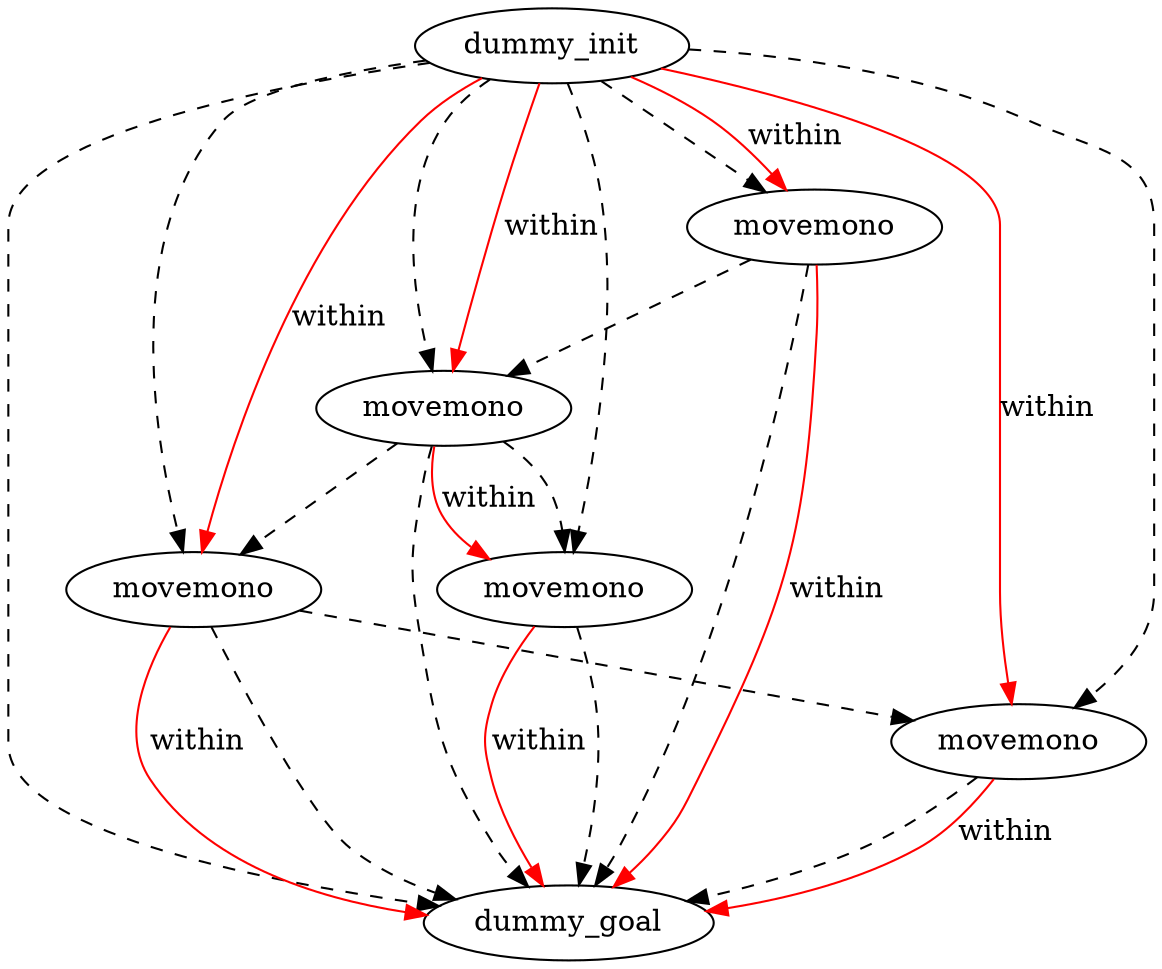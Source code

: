 digraph {
	"af501e71-ca3f-4357-1423-b29c378c8d32" [label=dummy_init]
	"751905b6-7497-14b8-ee88-7f490b9584bb" [label=dummy_goal]
	"63e8393a-edcb-6296-f776-22ee7a78de9b" [label=movemono]
	"8386d737-0c32-dc94-485a-b508a9b352ce" [label=movemono]
	"cfc2d1ad-2fb8-f0da-0ca9-82c70676676d" [label=movemono]
	"bc823ba0-2c34-8fbf-2c13-6a9cf28ffb4f" [label=movemono]
	"92efe88b-7916-123e-aae5-d356bd25e429" [label=movemono]
	"92efe88b-7916-123e-aae5-d356bd25e429" -> "751905b6-7497-14b8-ee88-7f490b9584bb" [color=black style=dashed]
	"af501e71-ca3f-4357-1423-b29c378c8d32" -> "63e8393a-edcb-6296-f776-22ee7a78de9b" [color=black style=dashed]
	"cfc2d1ad-2fb8-f0da-0ca9-82c70676676d" -> "63e8393a-edcb-6296-f776-22ee7a78de9b" [color=black style=dashed]
	"63e8393a-edcb-6296-f776-22ee7a78de9b" -> "751905b6-7497-14b8-ee88-7f490b9584bb" [color=black style=dashed]
	"af501e71-ca3f-4357-1423-b29c378c8d32" -> "92efe88b-7916-123e-aae5-d356bd25e429" [color=black style=dashed]
	"af501e71-ca3f-4357-1423-b29c378c8d32" -> "8386d737-0c32-dc94-485a-b508a9b352ce" [color=black style=dashed]
	"8386d737-0c32-dc94-485a-b508a9b352ce" -> "751905b6-7497-14b8-ee88-7f490b9584bb" [color=black style=dashed]
	"cfc2d1ad-2fb8-f0da-0ca9-82c70676676d" -> "751905b6-7497-14b8-ee88-7f490b9584bb" [color=black style=dashed]
	"bc823ba0-2c34-8fbf-2c13-6a9cf28ffb4f" -> "751905b6-7497-14b8-ee88-7f490b9584bb" [color=black style=dashed]
	"af501e71-ca3f-4357-1423-b29c378c8d32" -> "751905b6-7497-14b8-ee88-7f490b9584bb" [color=black style=dashed]
	"bc823ba0-2c34-8fbf-2c13-6a9cf28ffb4f" -> "cfc2d1ad-2fb8-f0da-0ca9-82c70676676d" [color=black style=dashed]
	"63e8393a-edcb-6296-f776-22ee7a78de9b" -> "92efe88b-7916-123e-aae5-d356bd25e429" [color=black style=dashed]
	"af501e71-ca3f-4357-1423-b29c378c8d32" -> "cfc2d1ad-2fb8-f0da-0ca9-82c70676676d" [color=black style=dashed]
	"cfc2d1ad-2fb8-f0da-0ca9-82c70676676d" -> "8386d737-0c32-dc94-485a-b508a9b352ce" [color=black style=dashed]
	"af501e71-ca3f-4357-1423-b29c378c8d32" -> "bc823ba0-2c34-8fbf-2c13-6a9cf28ffb4f" [color=black style=dashed]
	"af501e71-ca3f-4357-1423-b29c378c8d32" -> "63e8393a-edcb-6296-f776-22ee7a78de9b" [label=within color=red]
	"92efe88b-7916-123e-aae5-d356bd25e429" -> "751905b6-7497-14b8-ee88-7f490b9584bb" [label=within color=red]
	"af501e71-ca3f-4357-1423-b29c378c8d32" -> "cfc2d1ad-2fb8-f0da-0ca9-82c70676676d" [label=within color=red]
	"bc823ba0-2c34-8fbf-2c13-6a9cf28ffb4f" -> "751905b6-7497-14b8-ee88-7f490b9584bb" [label=within color=red]
	"8386d737-0c32-dc94-485a-b508a9b352ce" -> "751905b6-7497-14b8-ee88-7f490b9584bb" [label=within color=red]
	"af501e71-ca3f-4357-1423-b29c378c8d32" -> "bc823ba0-2c34-8fbf-2c13-6a9cf28ffb4f" [label=within color=red]
	"af501e71-ca3f-4357-1423-b29c378c8d32" -> "92efe88b-7916-123e-aae5-d356bd25e429" [label=within color=red]
	"cfc2d1ad-2fb8-f0da-0ca9-82c70676676d" -> "8386d737-0c32-dc94-485a-b508a9b352ce" [label=within color=red]
	"63e8393a-edcb-6296-f776-22ee7a78de9b" -> "751905b6-7497-14b8-ee88-7f490b9584bb" [label=within color=red]
}
